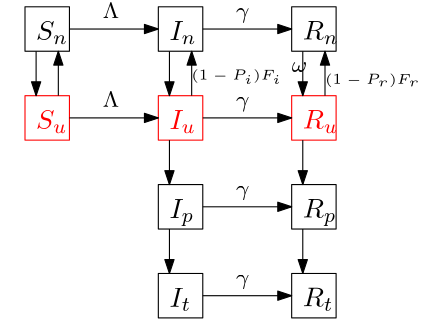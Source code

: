 <?xml version="1.0"?>
<!DOCTYPE ipe SYSTEM "ipe.dtd">
<ipe version="70212" creator="Ipe 7.2.13">
<info created="D:20201024050019" modified="D:20201025172221"/>
<ipestyle name="basic">
<symbol name="arrow/arc(spx)">
<path stroke="sym-stroke" fill="sym-stroke" pen="sym-pen">
0 0 m
-1 0.333 l
-1 -0.333 l
h
</path>
</symbol>
<symbol name="arrow/farc(spx)">
<path stroke="sym-stroke" fill="white" pen="sym-pen">
0 0 m
-1 0.333 l
-1 -0.333 l
h
</path>
</symbol>
<symbol name="arrow/ptarc(spx)">
<path stroke="sym-stroke" fill="sym-stroke" pen="sym-pen">
0 0 m
-1 0.333 l
-0.8 0 l
-1 -0.333 l
h
</path>
</symbol>
<symbol name="arrow/fptarc(spx)">
<path stroke="sym-stroke" fill="white" pen="sym-pen">
0 0 m
-1 0.333 l
-0.8 0 l
-1 -0.333 l
h
</path>
</symbol>
<symbol name="mark/circle(sx)" transformations="translations">
<path fill="sym-stroke">
0.6 0 0 0.6 0 0 e
0.4 0 0 0.4 0 0 e
</path>
</symbol>
<symbol name="mark/disk(sx)" transformations="translations">
<path fill="sym-stroke">
0.6 0 0 0.6 0 0 e
</path>
</symbol>
<symbol name="mark/fdisk(sfx)" transformations="translations">
<group>
<path fill="sym-fill">
0.5 0 0 0.5 0 0 e
</path>
<path fill="sym-stroke" fillrule="eofill">
0.6 0 0 0.6 0 0 e
0.4 0 0 0.4 0 0 e
</path>
</group>
</symbol>
<symbol name="mark/box(sx)" transformations="translations">
<path fill="sym-stroke" fillrule="eofill">
-0.6 -0.6 m
0.6 -0.6 l
0.6 0.6 l
-0.6 0.6 l
h
-0.4 -0.4 m
0.4 -0.4 l
0.4 0.4 l
-0.4 0.4 l
h
</path>
</symbol>
<symbol name="mark/square(sx)" transformations="translations">
<path fill="sym-stroke">
-0.6 -0.6 m
0.6 -0.6 l
0.6 0.6 l
-0.6 0.6 l
h
</path>
</symbol>
<symbol name="mark/fsquare(sfx)" transformations="translations">
<group>
<path fill="sym-fill">
-0.5 -0.5 m
0.5 -0.5 l
0.5 0.5 l
-0.5 0.5 l
h
</path>
<path fill="sym-stroke" fillrule="eofill">
-0.6 -0.6 m
0.6 -0.6 l
0.6 0.6 l
-0.6 0.6 l
h
-0.4 -0.4 m
0.4 -0.4 l
0.4 0.4 l
-0.4 0.4 l
h
</path>
</group>
</symbol>
<symbol name="mark/cross(sx)" transformations="translations">
<group>
<path fill="sym-stroke">
-0.43 -0.57 m
0.57 0.43 l
0.43 0.57 l
-0.57 -0.43 l
h
</path>
<path fill="sym-stroke">
-0.43 0.57 m
0.57 -0.43 l
0.43 -0.57 l
-0.57 0.43 l
h
</path>
</group>
</symbol>
<symbol name="arrow/fnormal(spx)">
<path stroke="sym-stroke" fill="white" pen="sym-pen">
0 0 m
-1 0.333 l
-1 -0.333 l
h
</path>
</symbol>
<symbol name="arrow/pointed(spx)">
<path stroke="sym-stroke" fill="sym-stroke" pen="sym-pen">
0 0 m
-1 0.333 l
-0.8 0 l
-1 -0.333 l
h
</path>
</symbol>
<symbol name="arrow/fpointed(spx)">
<path stroke="sym-stroke" fill="white" pen="sym-pen">
0 0 m
-1 0.333 l
-0.8 0 l
-1 -0.333 l
h
</path>
</symbol>
<symbol name="arrow/linear(spx)">
<path stroke="sym-stroke" pen="sym-pen">
-1 0.333 m
0 0 l
-1 -0.333 l
</path>
</symbol>
<symbol name="arrow/fdouble(spx)">
<path stroke="sym-stroke" fill="white" pen="sym-pen">
0 0 m
-1 0.333 l
-1 -0.333 l
h
-1 0 m
-2 0.333 l
-2 -0.333 l
h
</path>
</symbol>
<symbol name="arrow/double(spx)">
<path stroke="sym-stroke" fill="sym-stroke" pen="sym-pen">
0 0 m
-1 0.333 l
-1 -0.333 l
h
-1 0 m
-2 0.333 l
-2 -0.333 l
h
</path>
</symbol>
<pen name="heavier" value="0.8"/>
<pen name="fat" value="1.2"/>
<pen name="ultrafat" value="2"/>
<symbolsize name="large" value="5"/>
<symbolsize name="small" value="2"/>
<symbolsize name="tiny" value="1.1"/>
<arrowsize name="large" value="10"/>
<arrowsize name="small" value="5"/>
<arrowsize name="tiny" value="3"/>
<color name="red" value="1 0 0"/>
<color name="green" value="0 1 0"/>
<color name="blue" value="0 0 1"/>
<color name="yellow" value="1 1 0"/>
<color name="orange" value="1 0.647 0"/>
<color name="gold" value="1 0.843 0"/>
<color name="purple" value="0.627 0.125 0.941"/>
<color name="gray" value="0.745"/>
<color name="brown" value="0.647 0.165 0.165"/>
<color name="navy" value="0 0 0.502"/>
<color name="pink" value="1 0.753 0.796"/>
<color name="seagreen" value="0.18 0.545 0.341"/>
<color name="turquoise" value="0.251 0.878 0.816"/>
<color name="violet" value="0.933 0.51 0.933"/>
<color name="darkblue" value="0 0 0.545"/>
<color name="darkcyan" value="0 0.545 0.545"/>
<color name="darkgray" value="0.663"/>
<color name="darkgreen" value="0 0.392 0"/>
<color name="darkmagenta" value="0.545 0 0.545"/>
<color name="darkorange" value="1 0.549 0"/>
<color name="darkred" value="0.545 0 0"/>
<color name="lightblue" value="0.678 0.847 0.902"/>
<color name="lightcyan" value="0.878 1 1"/>
<color name="lightgray" value="0.827"/>
<color name="lightgreen" value="0.565 0.933 0.565"/>
<color name="lightyellow" value="1 1 0.878"/>
<dashstyle name="dashed" value="[4] 0"/>
<dashstyle name="dotted" value="[1 3] 0"/>
<dashstyle name="dash dotted" value="[4 2 1 2] 0"/>
<dashstyle name="dash dot dotted" value="[4 2 1 2 1 2] 0"/>
<textsize name="large" value="\large"/>
<textsize name="Large" value="\Large"/>
<textsize name="LARGE" value="\LARGE"/>
<textsize name="huge" value="\huge"/>
<textsize name="Huge" value="\Huge"/>
<textsize name="small" value="\small"/>
<textsize name="footnote" value="\footnotesize"/>
<textsize name="tiny" value="\tiny"/>
<textstyle name="center" begin="\begin{center}" end="\end{center}"/>
<textstyle name="itemize" begin="\begin{itemize}" end="\end{itemize}"/>
<textstyle name="item" begin="\begin{itemize}\item{}" end="\end{itemize}"/>
<gridsize name="4 pts" value="4"/>
<gridsize name="8 pts (~3 mm)" value="8"/>
<gridsize name="16 pts (~6 mm)" value="16"/>
<gridsize name="32 pts (~12 mm)" value="32"/>
<gridsize name="10 pts (~3.5 mm)" value="10"/>
<gridsize name="20 pts (~7 mm)" value="20"/>
<gridsize name="14 pts (~5 mm)" value="14"/>
<gridsize name="28 pts (~10 mm)" value="28"/>
<gridsize name="56 pts (~20 mm)" value="56"/>
<anglesize name="90 deg" value="90"/>
<anglesize name="60 deg" value="60"/>
<anglesize name="45 deg" value="45"/>
<anglesize name="30 deg" value="30"/>
<anglesize name="22.5 deg" value="22.5"/>
<opacity name="10%" value="0.1"/>
<opacity name="30%" value="0.3"/>
<opacity name="50%" value="0.5"/>
<opacity name="75%" value="0.75"/>
<tiling name="falling" angle="-60" step="4" width="1"/>
<tiling name="rising" angle="30" step="4" width="1"/>
</ipestyle>
<page>
<layer name="alpha"/>
<layer name="EDIT-GROUP"/>
<layer name="EDIT-GROUP*"/>
<layer name="EDIT-GROUP-alpha"/>
<view layers="alpha EDIT-GROUP EDIT-GROUP* EDIT-GROUP-alpha" active="EDIT-GROUP-alpha"/>
<group layer="EDIT-GROUP" matrix="1 0 0 1 0 -32">
<path stroke="red">
48 816 m
48 800 l
64 800 l
64 816 l
h
</path>
<text matrix="1 0 0 1 -4 -4" transformations="translations" pos="56 808" stroke="red" type="label" width="11.318" height="6.812" depth="1.49" valign="baseline" style="math">S_u
</text>
</group>
<group layer="EDIT-GROUP*" matrix="1 0 0 1 48 0">
<path stroke="black">
48 816 m
48 800 l
64 800 l
64 816 l
h
</path>
<text matrix="1 0 0 1 -4 -4" transformations="translations" pos="56 808" stroke="black" type="label" width="9.802" height="6.812" depth="1.49" valign="baseline" style="math">I_n</text>
</group>
<group matrix="1 0 0 1 48 -32">
<path stroke="red">
48 816 m
48 800 l
64 800 l
64 816 l
h
</path>
<text matrix="1 0 0 1 -4 -4" transformations="translations" pos="56 808" stroke="red" type="label" width="9.588" height="6.812" depth="1.49" valign="baseline" style="math">I_u</text>
</group>
<group matrix="1 0 0 1 48 -64">
<path stroke="black">
48 816 m
48 800 l
64 800 l
64 816 l
h
</path>
<text matrix="1 0 0 1 -4 -4" transformations="translations" pos="56 808" stroke="black" type="label" width="8.984" height="6.808" depth="2.85" valign="baseline" style="math">I_p</text>
</group>
<group matrix="1 0 0 1 48 -96">
<path stroke="black">
48 816 m
48 800 l
64 800 l
64 816 l
h
</path>
<text matrix="1 0 0 1 -4 -4" transformations="translations" pos="56 808" stroke="black" type="label" width="7.887" height="6.812" depth="1.49" valign="baseline" style="math">I_t</text>
</group>
<group matrix="1 0 0 1 96 0">
<path stroke="black">
48 816 m
48 800 l
64 800 l
64 816 l
h
</path>
<text matrix="1 0 0 1 -4 -4" transformations="translations" pos="56 808" stroke="black" type="label" width="12.988" height="6.812" depth="1.49" valign="baseline" style="math">R_n</text>
</group>
<group matrix="1 0 0 1 96 -32">
<path stroke="red">
48 816 m
48 800 l
64 800 l
64 816 l
h
</path>
<text matrix="1 0 0 1 -4 -4" transformations="translations" pos="56 808" stroke="red" type="label" width="12.773" height="6.812" depth="1.49" valign="baseline" style="math">R_u</text>
</group>
<group matrix="1 0 0 1 96 -64">
<path stroke="black">
48 816 m
48 800 l
64 800 l
64 816 l
h
</path>
<text matrix="1 0 0 1 -4 -4" transformations="translations" pos="56 808" stroke="black" type="label" width="12.17" height="6.808" depth="2.85" valign="baseline" style="math">R_p</text>
</group>
<path matrix="1 0 0 1 96 -96" stroke="black">
48 816 m
48 800 l
64 800 l
64 816 l
h
</path>
<text matrix="1 0 0 1 92 -100" transformations="translations" pos="56 808" stroke="black" type="label" width="11.072" height="6.812" depth="1.49" valign="baseline" style="math">R_t</text>
<group layer="EDIT-GROUP-alpha">
<path stroke="black">
48 816 m
48 800 l
64 800 l
64 816 l
h
</path>
<text matrix="1 0 0 1 -4 -4" transformations="translations" pos="56 808" stroke="black" type="label" width="11.532" height="6.812" depth="1.49" valign="baseline">$S_n$</text>
</group>
<path matrix="1 0 0 1 -8 0" stroke="black" fill="white" arrow="normal/small">
60 800 m
60 784 l
</path>
<text matrix="1 0 0 1 -8 4" transformations="translations" pos="48 792" stroke="black" type="minipage" width="0" height="4.421" depth="0" valign="top" size="small">$\omega$</text>
<path matrix="1 0 0 1 40 0" stroke="black" fill="white" arrow="normal/small">
60 800 m
60 784 l
</path>
<text matrix="1 0 0 1 44 4" transformations="translations" pos="48 792" stroke="black" type="minipage" width="0" height="4.421" depth="0" valign="top" size="small">$\omega$</text>
<path matrix="1 0 0 1 40 -64" stroke="black" fill="white" arrow="normal/small">
60 800 m
60 784 l
</path>
<text matrix="1 0 0 1 44 -60" transformations="translations" pos="48 792" stroke="black" type="minipage" width="0" height="4.421" depth="0" valign="top" size="small">$\omega$</text>
<path matrix="1 0 0 1 88 0" stroke="black" fill="white" arrow="normal/small">
60 800 m
60 784 l
</path>
<text matrix="1 0 0 1 96 4" transformations="translations" pos="48 792" stroke="black" type="label" width="5.551" height="3.432" depth="0" valign="top" size="footnote">$\omega$</text>
<path matrix="1 0 0 1 88 -64" stroke="black" fill="white" arrow="normal/small">
60 800 m
60 784 l
</path>
<text matrix="1 0 0 1 92 -60" transformations="translations" pos="48 792" stroke="black" type="minipage" width="0" height="4.421" depth="0" valign="top" size="small">$\omega$</text>
<path stroke="black" fill="black" arrow="normal/small">
64 808 m
96 808 l
</path>
<text matrix="1 0 0 1 -4 4" transformations="translations" pos="80 808" stroke="black" type="label" width="5.873" height="5.446" depth="0" valign="baseline" size="footnote">$\Lambda$</text>
<path matrix="1 0 0 1 0 -32" stroke="black" fill="black" arrow="normal/small">
64 808 m
96 808 l
</path>
<text matrix="1 0 0 1 -4 -28" transformations="translations" pos="80 808" stroke="black" type="label" width="5.873" height="5.446" depth="0" valign="baseline" size="footnote" style="math">\Lambda</text>
<path matrix="1 0 0 1 48 0" stroke="black" fill="black" arrow="normal/small">
64 808 m
96 808 l
</path>
<text matrix="1 0 0 1 44 4" transformations="translations" pos="80 808" stroke="black" type="label" width="4.832" height="3.431" depth="1.55" valign="baseline" size="footnote" style="math">\gamma</text>
<path matrix="1 0 0 1 48 -32" stroke="black" fill="black" arrow="normal/small">
64 808 m
96 808 l
</path>
<text matrix="1 0 0 1 44 -28" transformations="translations" pos="80 808" stroke="black" type="label" width="4.832" height="3.431" depth="1.55" valign="baseline" size="footnote" style="math">\gamma</text>
<path matrix="1 0 0 1 48 -64" stroke="black" fill="black" arrow="normal/small">
64 808 m
96 808 l
</path>
<text matrix="1 0 0 1 44 -60" transformations="translations" pos="80 808" stroke="black" type="label" width="4.832" height="3.431" depth="1.55" valign="baseline" size="footnote" style="math">\gamma</text>
<path matrix="1 0 0 1 48 -96" stroke="black" fill="black" arrow="normal/small">
64 808 m
96 808 l
</path>
<text matrix="1 0 0 1 44 -92" transformations="translations" pos="80 808" stroke="black" type="label" width="4.832" height="3.431" depth="1.55" valign="baseline" size="footnote" style="math">\gamma</text>
<path matrix="1 0 0 1 12 48" stroke="black" rarrow="normal/small">
48 752 m
48 736 l
</path>
<text transformations="translations" pos="64 796" stroke="black" type="minipage" width="0" height="5.713" depth="0.73" valign="top" size="footnote">$F_s$</text>
<path matrix="1 0 0 1 60 48" stroke="black" rarrow="normal/small">
48 752 m
48 736 l
</path>
<path matrix="1 0 0 1 108 48" stroke="black" rarrow="normal/small">
48 752 m
48 736 l
</path>
<text matrix="1 0 0 1 92 -4" transformations="rigid" pos="64 796" stroke="black" type="label" width="34.154" height="3.741" depth="1.24" valign="top" size="tiny">$(1-P_r)F_r$</text>
<text matrix="57.33 3.34925 -0.0528859 0.905261 -3519.15 -141.417" transformations="translations" pos="64 796" stroke="black" type="label" width="32.436" height="3.74" depth="1.6" valign="top" size="tiny">$(1-P_i)F_i$</text>
<path matrix="1 0 0 1 40 -32" stroke="black" fill="white" arrow="normal/small">
60 800 m
60 784 l
</path>
<text matrix="1 0 0 1 36 -28" transformations="translations" pos="48 792" stroke="black" type="minipage" width="0" height="4.998" depth="0.01" valign="top" size="tiny">$P_iF_i$</text>
<path matrix="1 0 0 1 88 -32" stroke="black" fill="white" arrow="normal/small">
60 800 m
60 784 l
</path>
<text matrix="1 0 0 1 84 -28" transformations="translations" pos="48 792" stroke="black" type="minipage" width="0" height="4.691" depth="0" valign="top" size="tiny">$P_rF_r$</text>
</page>
</ipe>

